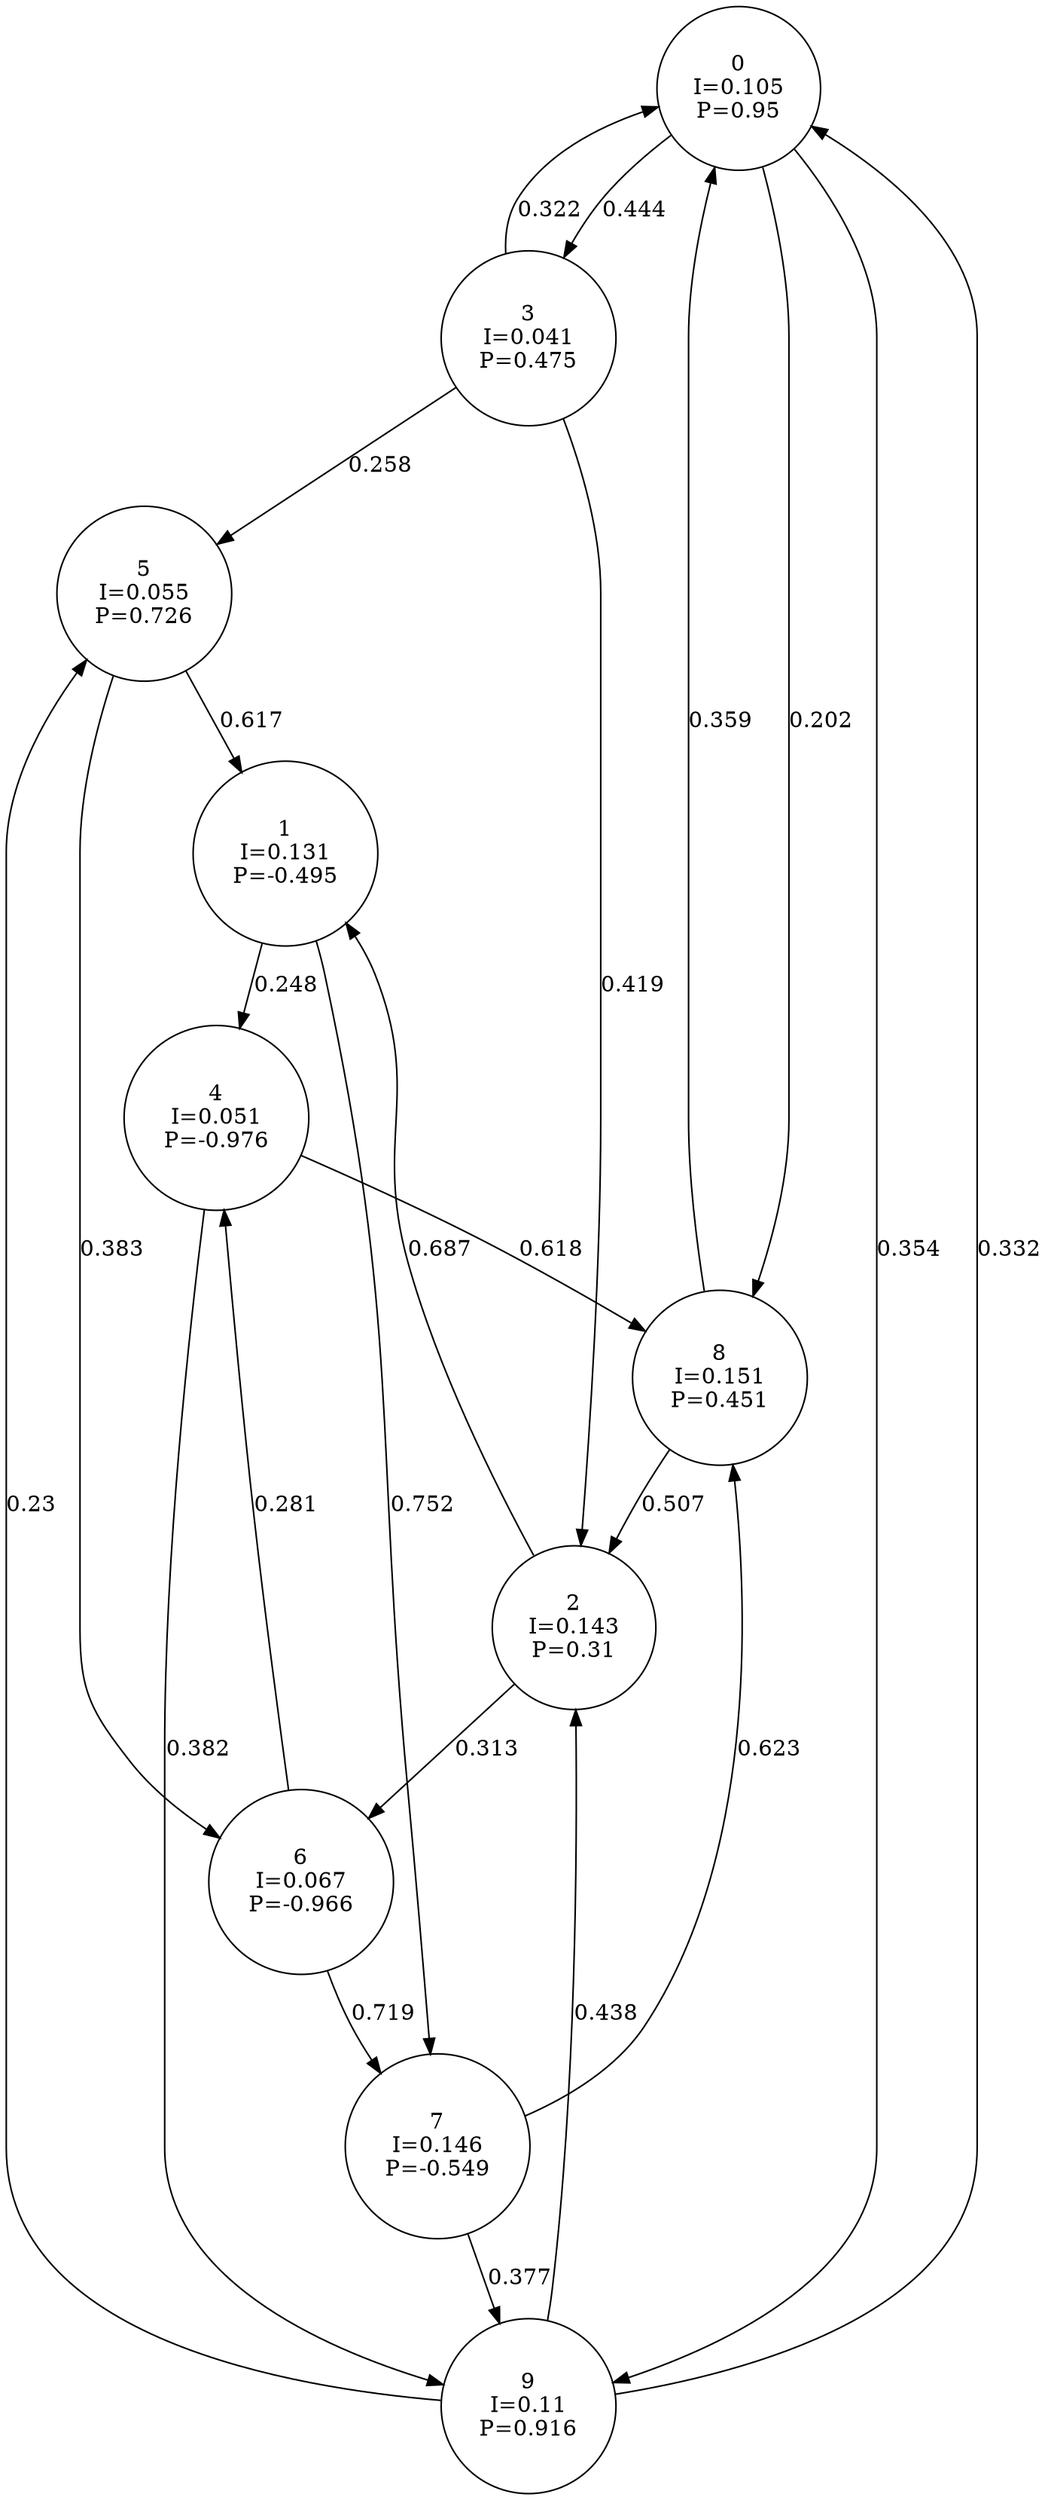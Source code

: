digraph a {
0 [shape=circle, label="0\nI=0.105\nP=0.95"];
	0 -> 3 [label="0.444"];
	0 -> 8 [label="0.202"];
	0 -> 9 [label="0.354"];
1 [shape=circle, label="1\nI=0.131\nP=-0.495"];
	1 -> 4 [label="0.248"];
	1 -> 7 [label="0.752"];
2 [shape=circle, label="2\nI=0.143\nP=0.31"];
	2 -> 1 [label="0.687"];
	2 -> 6 [label="0.313"];
3 [shape=circle, label="3\nI=0.041\nP=0.475"];
	3 -> 0 [label="0.322"];
	3 -> 2 [label="0.419"];
	3 -> 5 [label="0.258"];
4 [shape=circle, label="4\nI=0.051\nP=-0.976"];
	4 -> 8 [label="0.618"];
	4 -> 9 [label="0.382"];
5 [shape=circle, label="5\nI=0.055\nP=0.726"];
	5 -> 1 [label="0.617"];
	5 -> 6 [label="0.383"];
6 [shape=circle, label="6\nI=0.067\nP=-0.966"];
	6 -> 4 [label="0.281"];
	6 -> 7 [label="0.719"];
7 [shape=circle, label="7\nI=0.146\nP=-0.549"];
	7 -> 8 [label="0.623"];
	7 -> 9 [label="0.377"];
8 [shape=circle, label="8\nI=0.151\nP=0.451"];
	8 -> 0 [label="0.359"];
	8 -> 2 [label="0.507"];
9 [shape=circle, label="9\nI=0.11\nP=0.916"];
	9 -> 0 [label="0.332"];
	9 -> 2 [label="0.438"];
	9 -> 5 [label="0.23"];
}